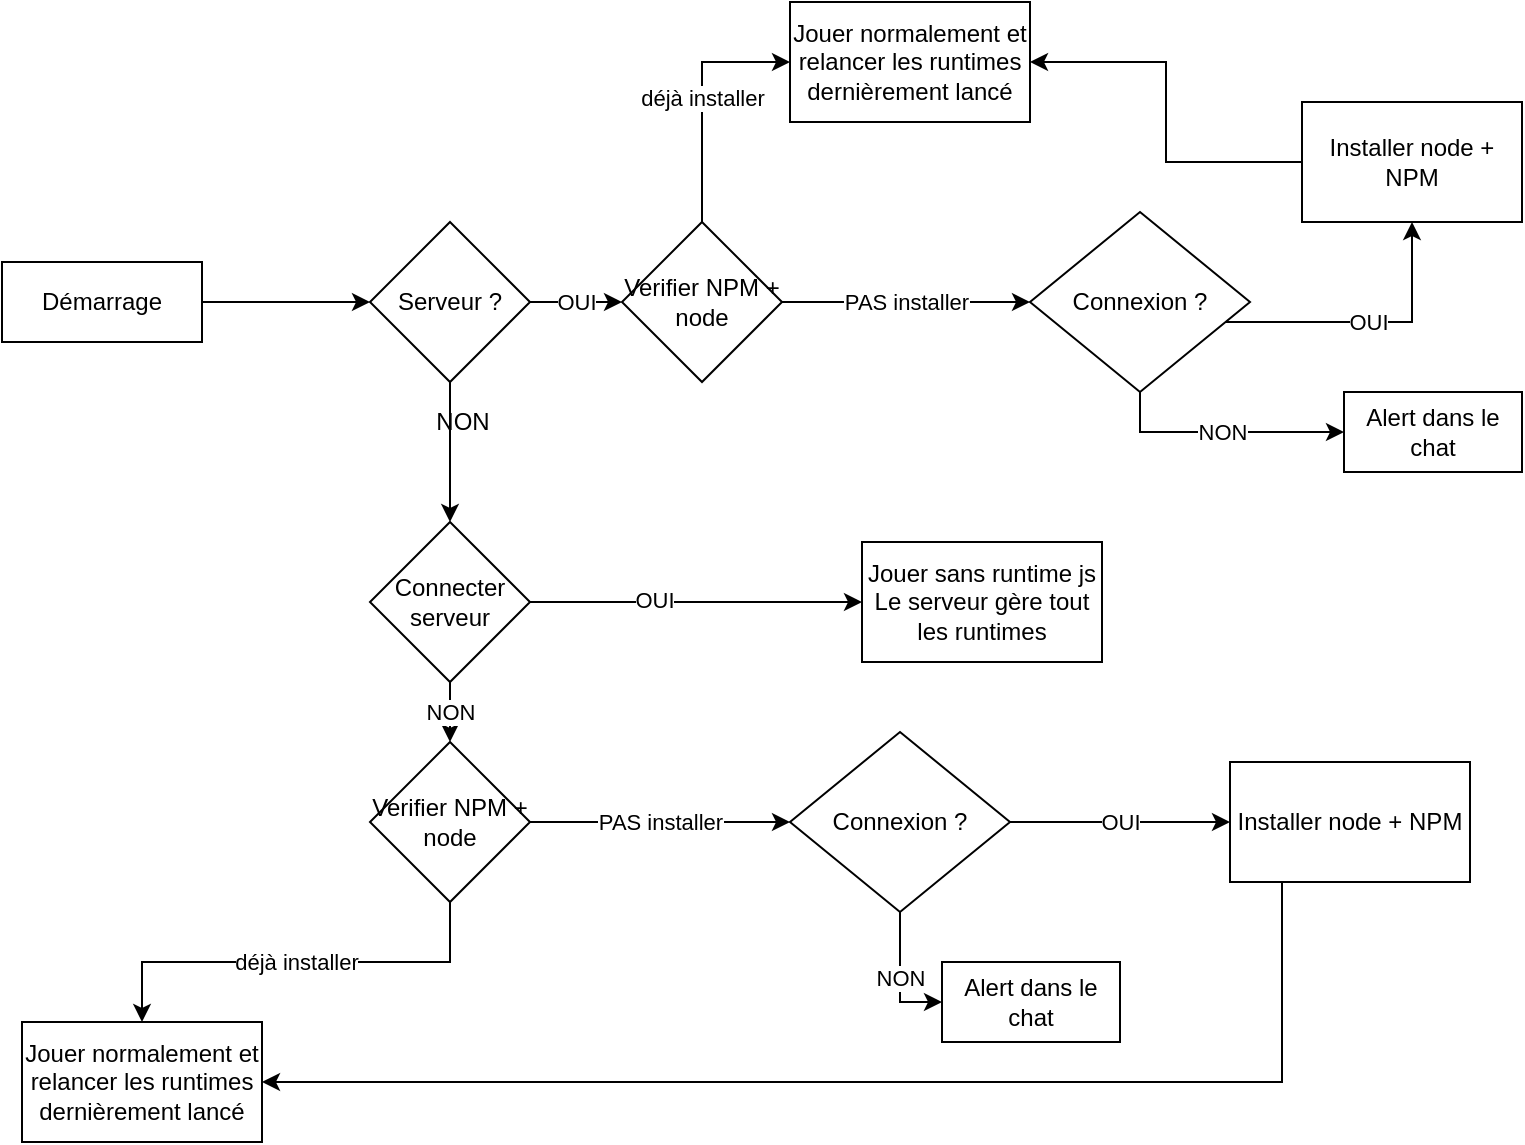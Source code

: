 <mxfile version="21.0.6" type="github">
  <diagram name="Page-1" id="aqzSEFVoJFHqQNgd3VVb">
    <mxGraphModel dx="932" dy="543" grid="0" gridSize="10" guides="1" tooltips="1" connect="1" arrows="1" fold="1" page="1" pageScale="1" pageWidth="827" pageHeight="1169" math="0" shadow="0">
      <root>
        <mxCell id="0" />
        <mxCell id="1" parent="0" />
        <mxCell id="BerzzyQYtAbFCqOwYjUJ-21" style="edgeStyle=orthogonalEdgeStyle;rounded=0;orthogonalLoop=1;jettySize=auto;html=1;entryX=0;entryY=0.5;entryDx=0;entryDy=0;" parent="1" source="S3jGKOnGl26qvgYpY_Zq-1" target="S3jGKOnGl26qvgYpY_Zq-9" edge="1">
          <mxGeometry relative="1" as="geometry" />
        </mxCell>
        <mxCell id="S3jGKOnGl26qvgYpY_Zq-1" value="Démarrage" style="rounded=0;whiteSpace=wrap;html=1;" parent="1" vertex="1">
          <mxGeometry x="20" y="740" width="100" height="40" as="geometry" />
        </mxCell>
        <mxCell id="K3gSSxGhBDOdbTLB4Htz-2" value="OUI" style="edgeStyle=orthogonalEdgeStyle;rounded=0;orthogonalLoop=1;jettySize=auto;html=1;entryX=0.5;entryY=1;entryDx=0;entryDy=0;" parent="1" source="S3jGKOnGl26qvgYpY_Zq-3" target="S3jGKOnGl26qvgYpY_Zq-14" edge="1">
          <mxGeometry relative="1" as="geometry">
            <Array as="points">
              <mxPoint x="725" y="770" />
            </Array>
          </mxGeometry>
        </mxCell>
        <mxCell id="K3gSSxGhBDOdbTLB4Htz-8" value="NON" style="edgeStyle=orthogonalEdgeStyle;rounded=0;orthogonalLoop=1;jettySize=auto;html=1;entryX=0;entryY=0.5;entryDx=0;entryDy=0;exitX=0.5;exitY=1;exitDx=0;exitDy=0;" parent="1" source="S3jGKOnGl26qvgYpY_Zq-3" target="K3gSSxGhBDOdbTLB4Htz-7" edge="1">
          <mxGeometry relative="1" as="geometry">
            <mxPoint as="offset" />
          </mxGeometry>
        </mxCell>
        <mxCell id="S3jGKOnGl26qvgYpY_Zq-3" value="Connexion ?" style="rhombus;whiteSpace=wrap;html=1;" parent="1" vertex="1">
          <mxGeometry x="534" y="715" width="110" height="90" as="geometry" />
        </mxCell>
        <mxCell id="S3jGKOnGl26qvgYpY_Zq-15" style="edgeStyle=orthogonalEdgeStyle;rounded=0;orthogonalLoop=1;jettySize=auto;html=1;entryX=0.5;entryY=0;entryDx=0;entryDy=0;" parent="1" source="S3jGKOnGl26qvgYpY_Zq-9" target="S3jGKOnGl26qvgYpY_Zq-11" edge="1">
          <mxGeometry relative="1" as="geometry" />
        </mxCell>
        <mxCell id="BerzzyQYtAbFCqOwYjUJ-9" value="OUI" style="edgeStyle=orthogonalEdgeStyle;rounded=0;orthogonalLoop=1;jettySize=auto;html=1;" parent="1" source="S3jGKOnGl26qvgYpY_Zq-9" target="S3jGKOnGl26qvgYpY_Zq-10" edge="1">
          <mxGeometry relative="1" as="geometry" />
        </mxCell>
        <mxCell id="S3jGKOnGl26qvgYpY_Zq-9" value="Serveur ?" style="rhombus;whiteSpace=wrap;html=1;" parent="1" vertex="1">
          <mxGeometry x="204" y="720" width="80" height="80" as="geometry" />
        </mxCell>
        <mxCell id="BerzzyQYtAbFCqOwYjUJ-10" value="PAS installer" style="edgeStyle=orthogonalEdgeStyle;rounded=0;orthogonalLoop=1;jettySize=auto;html=1;entryX=0;entryY=0.5;entryDx=0;entryDy=0;" parent="1" source="S3jGKOnGl26qvgYpY_Zq-10" target="S3jGKOnGl26qvgYpY_Zq-3" edge="1">
          <mxGeometry relative="1" as="geometry" />
        </mxCell>
        <mxCell id="S3jGKOnGl26qvgYpY_Zq-10" value="Verifier NPM + node" style="rhombus;whiteSpace=wrap;html=1;" parent="1" vertex="1">
          <mxGeometry x="330" y="720" width="80" height="80" as="geometry" />
        </mxCell>
        <mxCell id="S3jGKOnGl26qvgYpY_Zq-19" style="edgeStyle=orthogonalEdgeStyle;rounded=0;orthogonalLoop=1;jettySize=auto;html=1;entryX=0;entryY=0.5;entryDx=0;entryDy=0;" parent="1" source="S3jGKOnGl26qvgYpY_Zq-11" target="S3jGKOnGl26qvgYpY_Zq-17" edge="1">
          <mxGeometry relative="1" as="geometry" />
        </mxCell>
        <mxCell id="S3jGKOnGl26qvgYpY_Zq-20" value="OUI" style="edgeLabel;html=1;align=center;verticalAlign=middle;resizable=0;points=[];" parent="S3jGKOnGl26qvgYpY_Zq-19" vertex="1" connectable="0">
          <mxGeometry x="-0.251" y="1" relative="1" as="geometry">
            <mxPoint as="offset" />
          </mxGeometry>
        </mxCell>
        <mxCell id="BerzzyQYtAbFCqOwYjUJ-20" value="NON" style="edgeStyle=orthogonalEdgeStyle;rounded=0;orthogonalLoop=1;jettySize=auto;html=1;" parent="1" source="S3jGKOnGl26qvgYpY_Zq-11" target="BerzzyQYtAbFCqOwYjUJ-15" edge="1">
          <mxGeometry relative="1" as="geometry" />
        </mxCell>
        <mxCell id="S3jGKOnGl26qvgYpY_Zq-11" value="Connecter serveur" style="rhombus;whiteSpace=wrap;html=1;" parent="1" vertex="1">
          <mxGeometry x="204" y="870" width="80" height="80" as="geometry" />
        </mxCell>
        <mxCell id="K3gSSxGhBDOdbTLB4Htz-6" style="edgeStyle=orthogonalEdgeStyle;rounded=0;orthogonalLoop=1;jettySize=auto;html=1;entryX=1;entryY=0.5;entryDx=0;entryDy=0;" parent="1" source="S3jGKOnGl26qvgYpY_Zq-14" target="BerzzyQYtAbFCqOwYjUJ-18" edge="1">
          <mxGeometry relative="1" as="geometry" />
        </mxCell>
        <mxCell id="S3jGKOnGl26qvgYpY_Zq-14" value="Installer node + NPM" style="rounded=0;whiteSpace=wrap;html=1;" parent="1" vertex="1">
          <mxGeometry x="670" y="660" width="110" height="60" as="geometry" />
        </mxCell>
        <mxCell id="S3jGKOnGl26qvgYpY_Zq-16" value="NON" style="text;html=1;align=center;verticalAlign=middle;resizable=0;points=[];autosize=1;strokeColor=none;fillColor=none;" parent="1" vertex="1">
          <mxGeometry x="225" y="805" width="50" height="30" as="geometry" />
        </mxCell>
        <mxCell id="S3jGKOnGl26qvgYpY_Zq-17" value="Jouer sans runtime js&lt;br&gt;Le serveur gère tout les runtimes" style="rounded=0;whiteSpace=wrap;html=1;" parent="1" vertex="1">
          <mxGeometry x="450" y="880" width="120" height="60" as="geometry" />
        </mxCell>
        <mxCell id="S3jGKOnGl26qvgYpY_Zq-30" value="déjà installer" style="edgeStyle=orthogonalEdgeStyle;rounded=0;orthogonalLoop=1;jettySize=auto;html=1;entryX=0.5;entryY=0;entryDx=0;entryDy=0;exitX=0.5;exitY=1;exitDx=0;exitDy=0;" parent="1" source="BerzzyQYtAbFCqOwYjUJ-15" target="S3jGKOnGl26qvgYpY_Zq-29" edge="1">
          <mxGeometry relative="1" as="geometry">
            <mxPoint x="244" y="1070" as="sourcePoint" />
          </mxGeometry>
        </mxCell>
        <mxCell id="S3jGKOnGl26qvgYpY_Zq-29" value="Jouer normalement et relancer les runtimes dernièrement lancé" style="rounded=0;whiteSpace=wrap;html=1;" parent="1" vertex="1">
          <mxGeometry x="30" y="1120" width="120" height="60" as="geometry" />
        </mxCell>
        <mxCell id="BerzzyQYtAbFCqOwYjUJ-22" value="OUI" style="edgeStyle=orthogonalEdgeStyle;rounded=0;orthogonalLoop=1;jettySize=auto;html=1;entryX=0;entryY=0.5;entryDx=0;entryDy=0;" parent="1" source="BerzzyQYtAbFCqOwYjUJ-12" target="BerzzyQYtAbFCqOwYjUJ-16" edge="1">
          <mxGeometry relative="1" as="geometry" />
        </mxCell>
        <mxCell id="BerzzyQYtAbFCqOwYjUJ-12" value="Connexion ?" style="rhombus;whiteSpace=wrap;html=1;" parent="1" vertex="1">
          <mxGeometry x="414" y="975" width="110" height="90" as="geometry" />
        </mxCell>
        <mxCell id="BerzzyQYtAbFCqOwYjUJ-14" value="PAS installer" style="edgeStyle=orthogonalEdgeStyle;rounded=0;orthogonalLoop=1;jettySize=auto;html=1;entryX=0;entryY=0.5;entryDx=0;entryDy=0;" parent="1" source="BerzzyQYtAbFCqOwYjUJ-15" target="BerzzyQYtAbFCqOwYjUJ-12" edge="1">
          <mxGeometry relative="1" as="geometry" />
        </mxCell>
        <mxCell id="BerzzyQYtAbFCqOwYjUJ-15" value="Verifier NPM + node" style="rhombus;whiteSpace=wrap;html=1;" parent="1" vertex="1">
          <mxGeometry x="204" y="980" width="80" height="80" as="geometry" />
        </mxCell>
        <mxCell id="K3gSSxGhBDOdbTLB4Htz-5" style="edgeStyle=orthogonalEdgeStyle;rounded=0;orthogonalLoop=1;jettySize=auto;html=1;entryX=1;entryY=0.5;entryDx=0;entryDy=0;" parent="1" source="BerzzyQYtAbFCqOwYjUJ-16" target="S3jGKOnGl26qvgYpY_Zq-29" edge="1">
          <mxGeometry relative="1" as="geometry">
            <Array as="points">
              <mxPoint x="660" y="1150" />
            </Array>
          </mxGeometry>
        </mxCell>
        <mxCell id="BerzzyQYtAbFCqOwYjUJ-16" value="Installer node + NPM" style="rounded=0;whiteSpace=wrap;html=1;" parent="1" vertex="1">
          <mxGeometry x="634" y="990" width="120" height="60" as="geometry" />
        </mxCell>
        <mxCell id="BerzzyQYtAbFCqOwYjUJ-17" value="déjà installer" style="edgeStyle=orthogonalEdgeStyle;rounded=0;orthogonalLoop=1;jettySize=auto;html=1;entryX=0;entryY=0.5;entryDx=0;entryDy=0;exitX=0.5;exitY=0;exitDx=0;exitDy=0;" parent="1" source="S3jGKOnGl26qvgYpY_Zq-10" target="BerzzyQYtAbFCqOwYjUJ-18" edge="1">
          <mxGeometry relative="1" as="geometry">
            <mxPoint x="370" y="740" as="sourcePoint" />
          </mxGeometry>
        </mxCell>
        <mxCell id="BerzzyQYtAbFCqOwYjUJ-18" value="Jouer normalement et relancer les runtimes dernièrement lancé" style="rounded=0;whiteSpace=wrap;html=1;" parent="1" vertex="1">
          <mxGeometry x="414" y="610" width="120" height="60" as="geometry" />
        </mxCell>
        <mxCell id="K3gSSxGhBDOdbTLB4Htz-7" value="Alert dans le chat" style="rounded=0;whiteSpace=wrap;html=1;" parent="1" vertex="1">
          <mxGeometry x="691" y="805" width="89" height="40" as="geometry" />
        </mxCell>
        <mxCell id="K3gSSxGhBDOdbTLB4Htz-10" value="NON" style="edgeStyle=orthogonalEdgeStyle;rounded=0;orthogonalLoop=1;jettySize=auto;html=1;entryX=0;entryY=0.5;entryDx=0;entryDy=0;exitX=0.5;exitY=1;exitDx=0;exitDy=0;" parent="1" source="BerzzyQYtAbFCqOwYjUJ-12" target="K3gSSxGhBDOdbTLB4Htz-11" edge="1">
          <mxGeometry relative="1" as="geometry">
            <mxPoint x="453" y="1080" as="sourcePoint" />
            <mxPoint as="offset" />
          </mxGeometry>
        </mxCell>
        <mxCell id="K3gSSxGhBDOdbTLB4Htz-11" value="Alert dans le chat" style="rounded=0;whiteSpace=wrap;html=1;" parent="1" vertex="1">
          <mxGeometry x="490" y="1090" width="89" height="40" as="geometry" />
        </mxCell>
      </root>
    </mxGraphModel>
  </diagram>
</mxfile>
